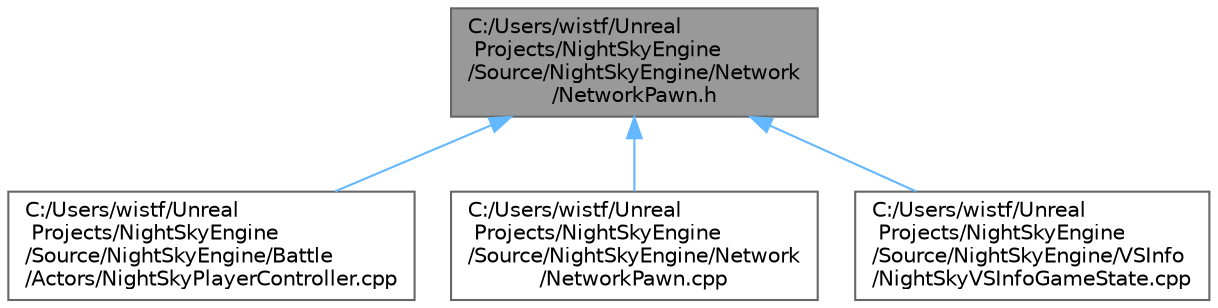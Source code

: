 digraph "C:/Users/wistf/Unreal Projects/NightSkyEngine/Source/NightSkyEngine/Network/NetworkPawn.h"
{
 // LATEX_PDF_SIZE
  bgcolor="transparent";
  edge [fontname=Helvetica,fontsize=10,labelfontname=Helvetica,labelfontsize=10];
  node [fontname=Helvetica,fontsize=10,shape=box,height=0.2,width=0.4];
  Node1 [id="Node000001",label="C:/Users/wistf/Unreal\l Projects/NightSkyEngine\l/Source/NightSkyEngine/Network\l/NetworkPawn.h",height=0.2,width=0.4,color="gray40", fillcolor="grey60", style="filled", fontcolor="black",tooltip=" "];
  Node1 -> Node2 [id="edge1_Node000001_Node000002",dir="back",color="steelblue1",style="solid",tooltip=" "];
  Node2 [id="Node000002",label="C:/Users/wistf/Unreal\l Projects/NightSkyEngine\l/Source/NightSkyEngine/Battle\l/Actors/NightSkyPlayerController.cpp",height=0.2,width=0.4,color="grey40", fillcolor="white", style="filled",URL="$_night_sky_player_controller_8cpp.html",tooltip=" "];
  Node1 -> Node3 [id="edge2_Node000001_Node000003",dir="back",color="steelblue1",style="solid",tooltip=" "];
  Node3 [id="Node000003",label="C:/Users/wistf/Unreal\l Projects/NightSkyEngine\l/Source/NightSkyEngine/Network\l/NetworkPawn.cpp",height=0.2,width=0.4,color="grey40", fillcolor="white", style="filled",URL="$_network_pawn_8cpp.html",tooltip=" "];
  Node1 -> Node4 [id="edge3_Node000001_Node000004",dir="back",color="steelblue1",style="solid",tooltip=" "];
  Node4 [id="Node000004",label="C:/Users/wistf/Unreal\l Projects/NightSkyEngine\l/Source/NightSkyEngine/VSInfo\l/NightSkyVSInfoGameState.cpp",height=0.2,width=0.4,color="grey40", fillcolor="white", style="filled",URL="$_night_sky_v_s_info_game_state_8cpp.html",tooltip=" "];
}

